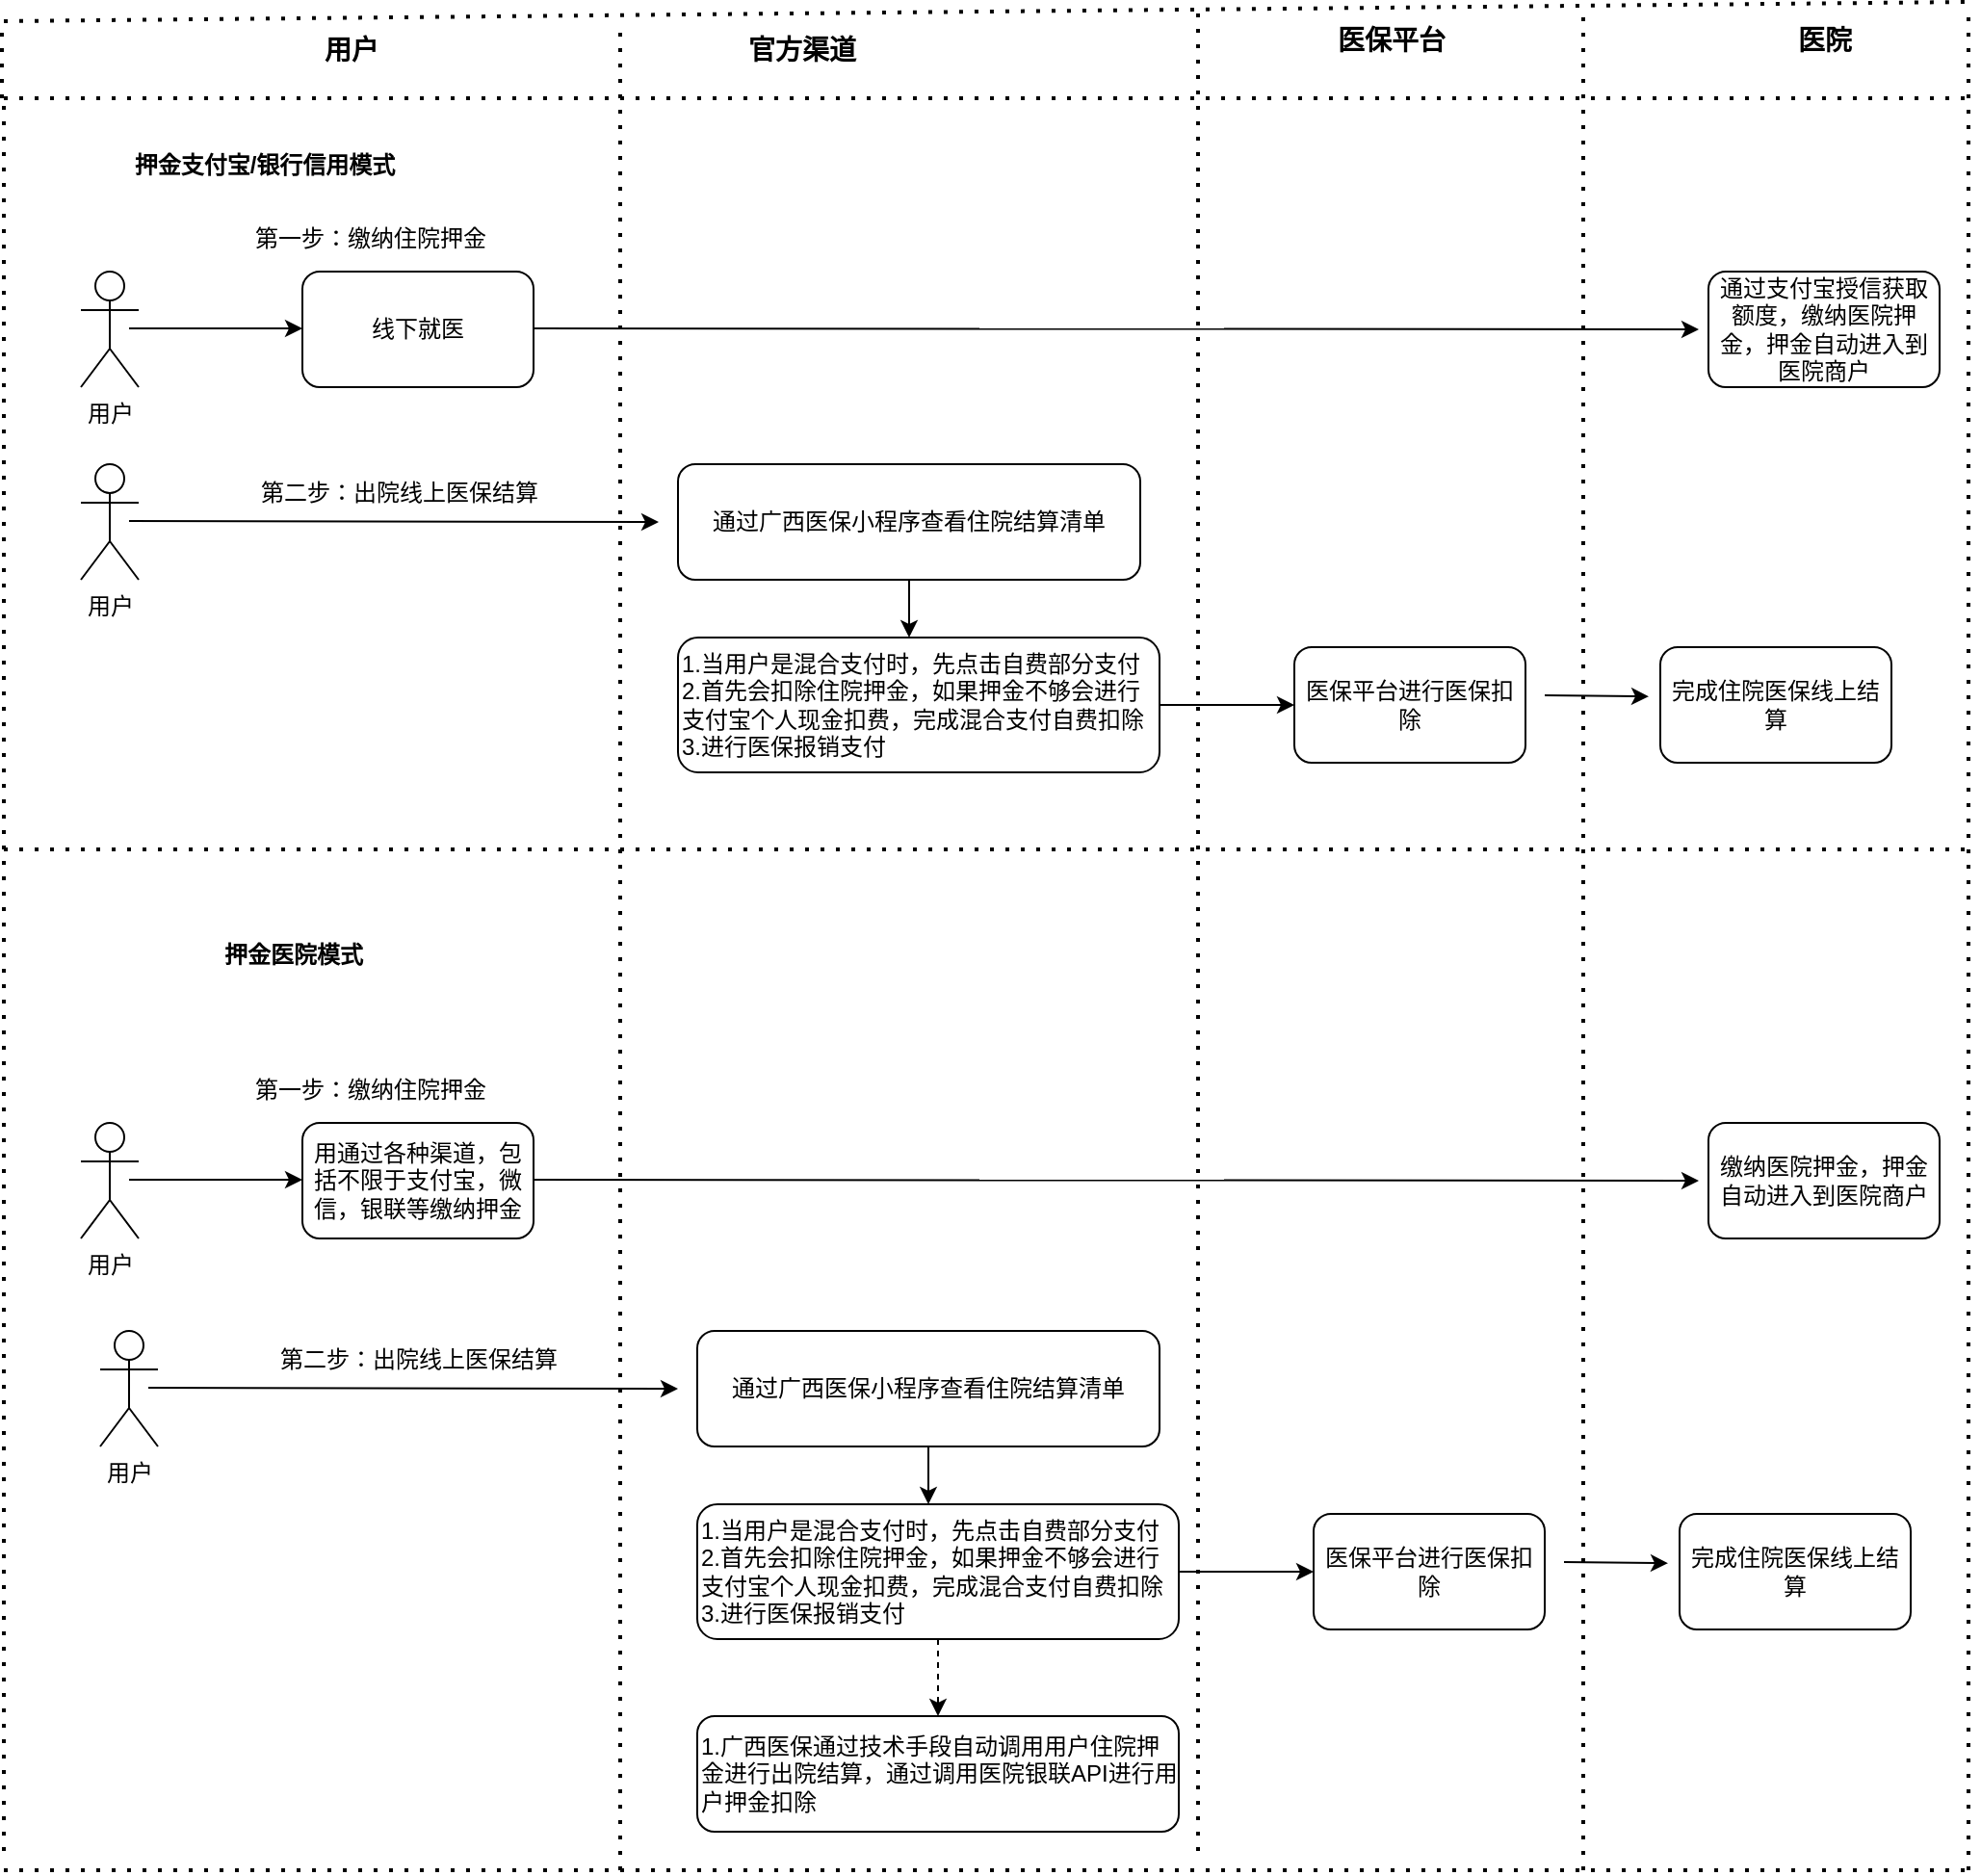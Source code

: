 <mxfile version="21.6.6" type="github">
  <diagram name="第 1 页" id="pIt1_z6id06JVBs3wRUh">
    <mxGraphModel dx="1877" dy="572" grid="1" gridSize="10" guides="1" tooltips="1" connect="1" arrows="1" fold="1" page="1" pageScale="1" pageWidth="827" pageHeight="1169" math="0" shadow="0">
      <root>
        <mxCell id="0" />
        <mxCell id="1" parent="0" />
        <mxCell id="Qkc8zafaDaxU2bO8SlnN-4" value="&lt;b&gt;押金支付宝/银行信用模式&lt;/b&gt;" style="text;html=1;align=center;verticalAlign=middle;resizable=0;points=[];autosize=1;strokeColor=none;fillColor=none;" vertex="1" parent="1">
          <mxGeometry x="55" y="180" width="160" height="30" as="geometry" />
        </mxCell>
        <mxCell id="Qkc8zafaDaxU2bO8SlnN-6" value="线下就医" style="rounded=1;whiteSpace=wrap;html=1;" vertex="1" parent="1">
          <mxGeometry x="155" y="250" width="120" height="60" as="geometry" />
        </mxCell>
        <mxCell id="Qkc8zafaDaxU2bO8SlnN-8" value="" style="endArrow=classic;html=1;rounded=0;" edge="1" parent="1">
          <mxGeometry width="50" height="50" relative="1" as="geometry">
            <mxPoint x="65" y="279.5" as="sourcePoint" />
            <mxPoint x="155" y="279.5" as="targetPoint" />
          </mxGeometry>
        </mxCell>
        <mxCell id="Qkc8zafaDaxU2bO8SlnN-10" value="" style="endArrow=none;dashed=1;html=1;dashPattern=1 3;strokeWidth=2;rounded=0;" edge="1" parent="1">
          <mxGeometry width="50" height="50" relative="1" as="geometry">
            <mxPoint x="320" y="1080" as="sourcePoint" />
            <mxPoint x="320" y="120" as="targetPoint" />
          </mxGeometry>
        </mxCell>
        <mxCell id="Qkc8zafaDaxU2bO8SlnN-12" value="" style="endArrow=none;dashed=1;html=1;dashPattern=1 3;strokeWidth=2;rounded=0;" edge="1" parent="1">
          <mxGeometry width="50" height="50" relative="1" as="geometry">
            <mxPoint y="160" as="sourcePoint" />
            <mxPoint x="1020" y="160" as="targetPoint" />
          </mxGeometry>
        </mxCell>
        <mxCell id="Qkc8zafaDaxU2bO8SlnN-13" value="通过广西医保小程序查看住院结算清单" style="rounded=1;whiteSpace=wrap;html=1;" vertex="1" parent="1">
          <mxGeometry x="350" y="350" width="240" height="60" as="geometry" />
        </mxCell>
        <mxCell id="Qkc8zafaDaxU2bO8SlnN-14" value="" style="endArrow=classic;html=1;rounded=0;" edge="1" parent="1">
          <mxGeometry width="50" height="50" relative="1" as="geometry">
            <mxPoint x="275" y="279.5" as="sourcePoint" />
            <mxPoint x="880" y="280" as="targetPoint" />
          </mxGeometry>
        </mxCell>
        <mxCell id="Qkc8zafaDaxU2bO8SlnN-15" value="" style="endArrow=none;dashed=1;html=1;dashPattern=1 3;strokeWidth=2;rounded=0;" edge="1" parent="1">
          <mxGeometry width="50" height="50" relative="1" as="geometry">
            <mxPoint x="620" y="1070" as="sourcePoint" />
            <mxPoint x="620" y="115" as="targetPoint" />
          </mxGeometry>
        </mxCell>
        <mxCell id="Qkc8zafaDaxU2bO8SlnN-16" value="" style="endArrow=classic;html=1;rounded=0;" edge="1" parent="1">
          <mxGeometry width="50" height="50" relative="1" as="geometry">
            <mxPoint x="65" y="379.5" as="sourcePoint" />
            <mxPoint x="340" y="380" as="targetPoint" />
          </mxGeometry>
        </mxCell>
        <mxCell id="Qkc8zafaDaxU2bO8SlnN-18" value="" style="endArrow=none;dashed=1;html=1;dashPattern=1 3;strokeWidth=2;rounded=0;" edge="1" parent="1">
          <mxGeometry width="50" height="50" relative="1" as="geometry">
            <mxPoint x="820" y="1080" as="sourcePoint" />
            <mxPoint x="820" y="115" as="targetPoint" />
          </mxGeometry>
        </mxCell>
        <mxCell id="Qkc8zafaDaxU2bO8SlnN-19" value="通过支付宝授信获取额度，缴纳医院押金，押金自动进入到医院商户" style="rounded=1;whiteSpace=wrap;html=1;" vertex="1" parent="1">
          <mxGeometry x="885" y="250" width="120" height="60" as="geometry" />
        </mxCell>
        <mxCell id="Qkc8zafaDaxU2bO8SlnN-20" value="" style="endArrow=none;dashed=1;html=1;dashPattern=1 3;strokeWidth=2;rounded=0;" edge="1" parent="1">
          <mxGeometry width="50" height="50" relative="1" as="geometry">
            <mxPoint x="1020" y="1080" as="sourcePoint" />
            <mxPoint x="1020" y="115" as="targetPoint" />
          </mxGeometry>
        </mxCell>
        <mxCell id="Qkc8zafaDaxU2bO8SlnN-21" value="&lt;font style=&quot;font-size: 14px;&quot;&gt;&lt;b style=&quot;&quot;&gt;医院&lt;/b&gt;&lt;/font&gt;" style="text;html=1;align=center;verticalAlign=middle;resizable=0;points=[];autosize=1;strokeColor=none;fillColor=none;" vertex="1" parent="1">
          <mxGeometry x="920" y="115" width="50" height="30" as="geometry" />
        </mxCell>
        <mxCell id="Qkc8zafaDaxU2bO8SlnN-22" value="" style="endArrow=none;dashed=1;html=1;dashPattern=1 3;strokeWidth=2;rounded=0;" edge="1" parent="1">
          <mxGeometry width="50" height="50" relative="1" as="geometry">
            <mxPoint y="120" as="sourcePoint" />
            <mxPoint x="1020" y="110" as="targetPoint" />
          </mxGeometry>
        </mxCell>
        <mxCell id="Qkc8zafaDaxU2bO8SlnN-23" value="&lt;font style=&quot;font-size: 14px;&quot;&gt;&lt;b style=&quot;&quot;&gt;用户&lt;/b&gt;&lt;/font&gt;" style="text;html=1;align=center;verticalAlign=middle;resizable=0;points=[];autosize=1;strokeColor=none;fillColor=none;" vertex="1" parent="1">
          <mxGeometry x="155" y="120" width="50" height="30" as="geometry" />
        </mxCell>
        <mxCell id="Qkc8zafaDaxU2bO8SlnN-24" value="&lt;font style=&quot;font-size: 14px;&quot;&gt;&lt;b style=&quot;&quot;&gt;官方渠道&lt;/b&gt;&lt;/font&gt;" style="text;html=1;align=center;verticalAlign=middle;resizable=0;points=[];autosize=1;strokeColor=none;fillColor=none;" vertex="1" parent="1">
          <mxGeometry x="374" y="120" width="80" height="30" as="geometry" />
        </mxCell>
        <mxCell id="Qkc8zafaDaxU2bO8SlnN-25" value="&lt;b&gt;&lt;font style=&quot;font-size: 14px;&quot;&gt;医保平台&lt;/font&gt;&lt;/b&gt;" style="text;html=1;align=center;verticalAlign=middle;resizable=0;points=[];autosize=1;strokeColor=none;fillColor=none;" vertex="1" parent="1">
          <mxGeometry x="680" y="115" width="80" height="30" as="geometry" />
        </mxCell>
        <mxCell id="Qkc8zafaDaxU2bO8SlnN-26" value="第一步：缴纳住院押金" style="text;html=1;align=center;verticalAlign=middle;resizable=0;points=[];autosize=1;strokeColor=none;fillColor=none;" vertex="1" parent="1">
          <mxGeometry x="120" y="218" width="140" height="30" as="geometry" />
        </mxCell>
        <mxCell id="Qkc8zafaDaxU2bO8SlnN-27" value="第二步：出院线上医保结算" style="text;html=1;align=center;verticalAlign=middle;resizable=0;points=[];autosize=1;strokeColor=none;fillColor=none;" vertex="1" parent="1">
          <mxGeometry x="120" y="350" width="170" height="30" as="geometry" />
        </mxCell>
        <mxCell id="Qkc8zafaDaxU2bO8SlnN-30" value="" style="endArrow=none;dashed=1;html=1;dashPattern=1 3;strokeWidth=2;rounded=0;" edge="1" parent="1">
          <mxGeometry width="50" height="50" relative="1" as="geometry">
            <mxPoint x="-1" y="160" as="sourcePoint" />
            <mxPoint x="-1" y="120" as="targetPoint" />
          </mxGeometry>
        </mxCell>
        <mxCell id="Qkc8zafaDaxU2bO8SlnN-31" value="1.当用户是混合支付时，先点击自费部分支付&lt;br&gt;2.首先会扣除住院押金，如果押金不够会进行支付宝个人现金扣费，完成混合支付自费扣除&lt;br&gt;3.进行医保报销支付" style="rounded=1;whiteSpace=wrap;html=1;align=left;" vertex="1" parent="1">
          <mxGeometry x="350" y="440" width="250" height="70" as="geometry" />
        </mxCell>
        <mxCell id="Qkc8zafaDaxU2bO8SlnN-32" value="" style="endArrow=classic;html=1;rounded=0;exitX=0.5;exitY=1;exitDx=0;exitDy=0;" edge="1" parent="1" source="Qkc8zafaDaxU2bO8SlnN-13">
          <mxGeometry width="50" height="50" relative="1" as="geometry">
            <mxPoint x="470" y="420" as="sourcePoint" />
            <mxPoint x="470" y="440" as="targetPoint" />
          </mxGeometry>
        </mxCell>
        <mxCell id="Qkc8zafaDaxU2bO8SlnN-33" value="" style="endArrow=classic;html=1;rounded=0;exitX=1;exitY=0.5;exitDx=0;exitDy=0;" edge="1" parent="1" source="Qkc8zafaDaxU2bO8SlnN-31">
          <mxGeometry width="50" height="50" relative="1" as="geometry">
            <mxPoint x="630" y="490" as="sourcePoint" />
            <mxPoint x="670" y="475" as="targetPoint" />
          </mxGeometry>
        </mxCell>
        <mxCell id="Qkc8zafaDaxU2bO8SlnN-34" value="医保平台进行医保扣除" style="rounded=1;whiteSpace=wrap;html=1;" vertex="1" parent="1">
          <mxGeometry x="670" y="445" width="120" height="60" as="geometry" />
        </mxCell>
        <mxCell id="Qkc8zafaDaxU2bO8SlnN-35" value="" style="endArrow=classic;html=1;rounded=0;entryX=-0.05;entryY=0.427;entryDx=0;entryDy=0;entryPerimeter=0;" edge="1" parent="1" target="Qkc8zafaDaxU2bO8SlnN-36">
          <mxGeometry width="50" height="50" relative="1" as="geometry">
            <mxPoint x="800" y="470" as="sourcePoint" />
            <mxPoint x="850" y="470" as="targetPoint" />
          </mxGeometry>
        </mxCell>
        <mxCell id="Qkc8zafaDaxU2bO8SlnN-36" value="完成住院医保线上结算" style="rounded=1;whiteSpace=wrap;html=1;" vertex="1" parent="1">
          <mxGeometry x="860" y="445" width="120" height="60" as="geometry" />
        </mxCell>
        <mxCell id="Qkc8zafaDaxU2bO8SlnN-38" value="用户" style="shape=umlActor;verticalLabelPosition=bottom;verticalAlign=top;html=1;outlineConnect=0;" vertex="1" parent="1">
          <mxGeometry x="40" y="350" width="30" height="60" as="geometry" />
        </mxCell>
        <mxCell id="Qkc8zafaDaxU2bO8SlnN-39" value="用户" style="shape=umlActor;verticalLabelPosition=bottom;verticalAlign=top;html=1;outlineConnect=0;" vertex="1" parent="1">
          <mxGeometry x="40" y="250" width="30" height="60" as="geometry" />
        </mxCell>
        <mxCell id="Qkc8zafaDaxU2bO8SlnN-41" value="" style="endArrow=none;dashed=1;html=1;dashPattern=1 3;strokeWidth=2;rounded=0;" edge="1" parent="1">
          <mxGeometry width="50" height="50" relative="1" as="geometry">
            <mxPoint y="550" as="sourcePoint" />
            <mxPoint x="1020.8" y="550" as="targetPoint" />
          </mxGeometry>
        </mxCell>
        <mxCell id="Qkc8zafaDaxU2bO8SlnN-42" value="" style="endArrow=none;dashed=1;html=1;dashPattern=1 3;strokeWidth=2;rounded=0;" edge="1" parent="1">
          <mxGeometry width="50" height="50" relative="1" as="geometry">
            <mxPoint y="1070" as="sourcePoint" />
            <mxPoint y="160" as="targetPoint" />
          </mxGeometry>
        </mxCell>
        <mxCell id="Qkc8zafaDaxU2bO8SlnN-45" value="&lt;b&gt;押金医院模式&lt;/b&gt;" style="text;html=1;align=center;verticalAlign=middle;resizable=0;points=[];autosize=1;strokeColor=none;fillColor=none;" vertex="1" parent="1">
          <mxGeometry x="100" y="590" width="100" height="30" as="geometry" />
        </mxCell>
        <mxCell id="Qkc8zafaDaxU2bO8SlnN-53" value="" style="endArrow=classic;html=1;rounded=0;" edge="1" parent="1">
          <mxGeometry width="50" height="50" relative="1" as="geometry">
            <mxPoint x="65" y="721.5" as="sourcePoint" />
            <mxPoint x="155" y="721.5" as="targetPoint" />
          </mxGeometry>
        </mxCell>
        <mxCell id="Qkc8zafaDaxU2bO8SlnN-54" value="" style="endArrow=classic;html=1;rounded=0;" edge="1" parent="1">
          <mxGeometry width="50" height="50" relative="1" as="geometry">
            <mxPoint x="275" y="721.5" as="sourcePoint" />
            <mxPoint x="880" y="722" as="targetPoint" />
          </mxGeometry>
        </mxCell>
        <mxCell id="Qkc8zafaDaxU2bO8SlnN-55" value="缴纳医院押金，押金自动进入到医院商户" style="rounded=1;whiteSpace=wrap;html=1;" vertex="1" parent="1">
          <mxGeometry x="885" y="692" width="120" height="60" as="geometry" />
        </mxCell>
        <mxCell id="Qkc8zafaDaxU2bO8SlnN-56" value="第一步：缴纳住院押金" style="text;html=1;align=center;verticalAlign=middle;resizable=0;points=[];autosize=1;strokeColor=none;fillColor=none;" vertex="1" parent="1">
          <mxGeometry x="120" y="660" width="140" height="30" as="geometry" />
        </mxCell>
        <mxCell id="Qkc8zafaDaxU2bO8SlnN-57" value="用户" style="shape=umlActor;verticalLabelPosition=bottom;verticalAlign=top;html=1;outlineConnect=0;" vertex="1" parent="1">
          <mxGeometry x="40" y="692" width="30" height="60" as="geometry" />
        </mxCell>
        <mxCell id="Qkc8zafaDaxU2bO8SlnN-58" value="用通过各种渠道，包括不限于支付宝，微信，银联等缴纳押金" style="rounded=1;whiteSpace=wrap;html=1;" vertex="1" parent="1">
          <mxGeometry x="155" y="692" width="120" height="60" as="geometry" />
        </mxCell>
        <mxCell id="Qkc8zafaDaxU2bO8SlnN-59" value="" style="endArrow=none;dashed=1;html=1;dashPattern=1 3;strokeWidth=2;rounded=0;" edge="1" parent="1">
          <mxGeometry width="50" height="50" relative="1" as="geometry">
            <mxPoint y="1080" as="sourcePoint" />
            <mxPoint x="1023.2" y="1080" as="targetPoint" />
          </mxGeometry>
        </mxCell>
        <mxCell id="Qkc8zafaDaxU2bO8SlnN-60" value="通过广西医保小程序查看住院结算清单" style="rounded=1;whiteSpace=wrap;html=1;" vertex="1" parent="1">
          <mxGeometry x="360" y="800" width="240" height="60" as="geometry" />
        </mxCell>
        <mxCell id="Qkc8zafaDaxU2bO8SlnN-61" value="" style="endArrow=classic;html=1;rounded=0;" edge="1" parent="1">
          <mxGeometry width="50" height="50" relative="1" as="geometry">
            <mxPoint x="75" y="829.5" as="sourcePoint" />
            <mxPoint x="350" y="830" as="targetPoint" />
          </mxGeometry>
        </mxCell>
        <mxCell id="Qkc8zafaDaxU2bO8SlnN-62" value="第二步：出院线上医保结算" style="text;html=1;align=center;verticalAlign=middle;resizable=0;points=[];autosize=1;strokeColor=none;fillColor=none;" vertex="1" parent="1">
          <mxGeometry x="130" y="800" width="170" height="30" as="geometry" />
        </mxCell>
        <mxCell id="Qkc8zafaDaxU2bO8SlnN-63" value="1.当用户是混合支付时，先点击自费部分支付&lt;br&gt;2.首先会扣除住院押金，如果押金不够会进行支付宝个人现金扣费，完成混合支付自费扣除&lt;br&gt;3.进行医保报销支付" style="rounded=1;whiteSpace=wrap;html=1;align=left;" vertex="1" parent="1">
          <mxGeometry x="360" y="890" width="250" height="70" as="geometry" />
        </mxCell>
        <mxCell id="Qkc8zafaDaxU2bO8SlnN-64" value="" style="endArrow=classic;html=1;rounded=0;exitX=0.5;exitY=1;exitDx=0;exitDy=0;" edge="1" parent="1" source="Qkc8zafaDaxU2bO8SlnN-60">
          <mxGeometry width="50" height="50" relative="1" as="geometry">
            <mxPoint x="480" y="870" as="sourcePoint" />
            <mxPoint x="480" y="890" as="targetPoint" />
          </mxGeometry>
        </mxCell>
        <mxCell id="Qkc8zafaDaxU2bO8SlnN-65" value="" style="endArrow=classic;html=1;rounded=0;exitX=1;exitY=0.5;exitDx=0;exitDy=0;" edge="1" parent="1" source="Qkc8zafaDaxU2bO8SlnN-63">
          <mxGeometry width="50" height="50" relative="1" as="geometry">
            <mxPoint x="640" y="940" as="sourcePoint" />
            <mxPoint x="680" y="925" as="targetPoint" />
          </mxGeometry>
        </mxCell>
        <mxCell id="Qkc8zafaDaxU2bO8SlnN-66" value="医保平台进行医保扣除" style="rounded=1;whiteSpace=wrap;html=1;" vertex="1" parent="1">
          <mxGeometry x="680" y="895" width="120" height="60" as="geometry" />
        </mxCell>
        <mxCell id="Qkc8zafaDaxU2bO8SlnN-67" value="" style="endArrow=classic;html=1;rounded=0;entryX=-0.05;entryY=0.427;entryDx=0;entryDy=0;entryPerimeter=0;" edge="1" parent="1" target="Qkc8zafaDaxU2bO8SlnN-68">
          <mxGeometry width="50" height="50" relative="1" as="geometry">
            <mxPoint x="810" y="920" as="sourcePoint" />
            <mxPoint x="860" y="920" as="targetPoint" />
          </mxGeometry>
        </mxCell>
        <mxCell id="Qkc8zafaDaxU2bO8SlnN-68" value="完成住院医保线上结算" style="rounded=1;whiteSpace=wrap;html=1;" vertex="1" parent="1">
          <mxGeometry x="870" y="895" width="120" height="60" as="geometry" />
        </mxCell>
        <mxCell id="Qkc8zafaDaxU2bO8SlnN-69" value="用户" style="shape=umlActor;verticalLabelPosition=bottom;verticalAlign=top;html=1;outlineConnect=0;" vertex="1" parent="1">
          <mxGeometry x="50" y="800" width="30" height="60" as="geometry" />
        </mxCell>
        <mxCell id="Qkc8zafaDaxU2bO8SlnN-72" value="1.广西医保通过技术手段自动调用用户住院押金进行出院结算，通过调用医院银联API进行用户押金扣除&lt;br&gt;" style="rounded=1;whiteSpace=wrap;html=1;align=left;" vertex="1" parent="1">
          <mxGeometry x="360" y="1000" width="250" height="60" as="geometry" />
        </mxCell>
        <mxCell id="Qkc8zafaDaxU2bO8SlnN-74" value="" style="endArrow=classic;html=1;rounded=0;exitX=0.5;exitY=1;exitDx=0;exitDy=0;entryX=0.5;entryY=0;entryDx=0;entryDy=0;dashed=1;" edge="1" parent="1" source="Qkc8zafaDaxU2bO8SlnN-63" target="Qkc8zafaDaxU2bO8SlnN-72">
          <mxGeometry width="50" height="50" relative="1" as="geometry">
            <mxPoint x="500" y="970" as="sourcePoint" />
            <mxPoint x="500" y="990" as="targetPoint" />
          </mxGeometry>
        </mxCell>
      </root>
    </mxGraphModel>
  </diagram>
</mxfile>
